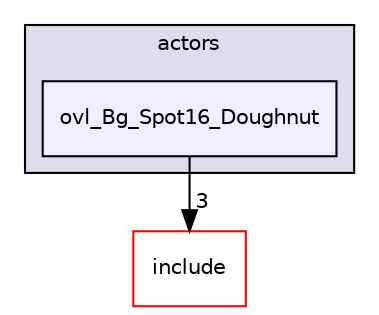 digraph "src/overlays/actors/ovl_Bg_Spot16_Doughnut" {
  compound=true
  node [ fontsize="10", fontname="Helvetica"];
  edge [ labelfontsize="10", labelfontname="Helvetica"];
  subgraph clusterdir_e93473484be31ce7bcb356bd643a22f8 {
    graph [ bgcolor="#ddddee", pencolor="black", label="actors" fontname="Helvetica", fontsize="10", URL="dir_e93473484be31ce7bcb356bd643a22f8.html"]
  dir_0df6bd87c865025df3b96b4a73184e74 [shape=box, label="ovl_Bg_Spot16_Doughnut", style="filled", fillcolor="#eeeeff", pencolor="black", URL="dir_0df6bd87c865025df3b96b4a73184e74.html"];
  }
  dir_d44c64559bbebec7f509842c48db8b23 [shape=box label="include" fillcolor="white" style="filled" color="red" URL="dir_d44c64559bbebec7f509842c48db8b23.html"];
  dir_0df6bd87c865025df3b96b4a73184e74->dir_d44c64559bbebec7f509842c48db8b23 [headlabel="3", labeldistance=1.5 headhref="dir_000122_000000.html"];
}
